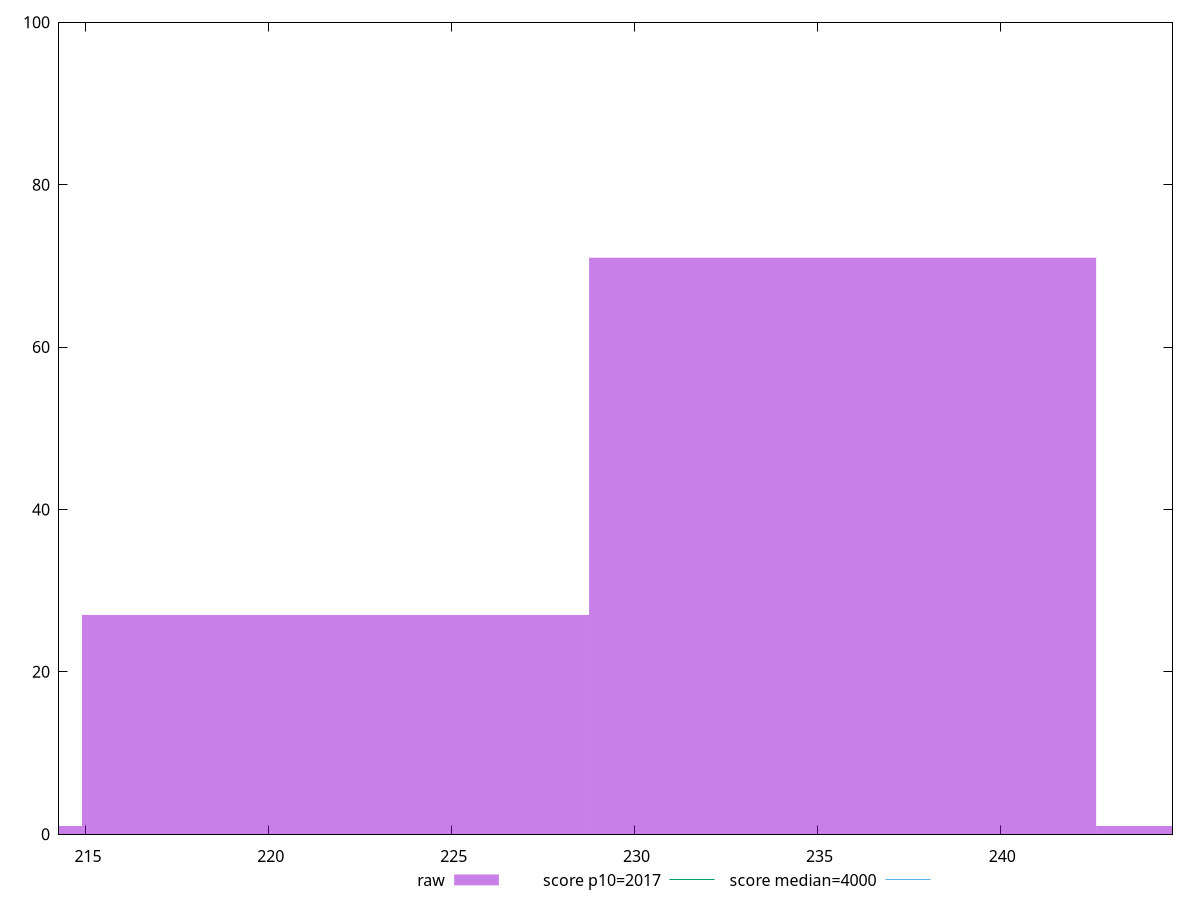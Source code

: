 reset

$raw <<EOF
221.82473297840423 27
235.6887787895545 71
207.96068716725395 1
249.55282460070475 1
EOF

set key outside below
set boxwidth 13.864045811150264
set xrange [214.26399999999992:244.70799999999997]
set yrange [0:100]
set style fill transparent solid 0.5 noborder

set parametric
set terminal svg size 640, 490 enhanced background rgb 'white'
set output "report_00007_2020-12-11T15:55:29.892Z/mainthread-work-breakdown/samples/pages+cached+noexternal+nofonts+nosvg+noimg+nocss+nojs/raw/histogram.svg"

plot $raw title "raw" with boxes, \
     2017,t title "score p10=2017", \
     4000,t title "score median=4000"

reset
